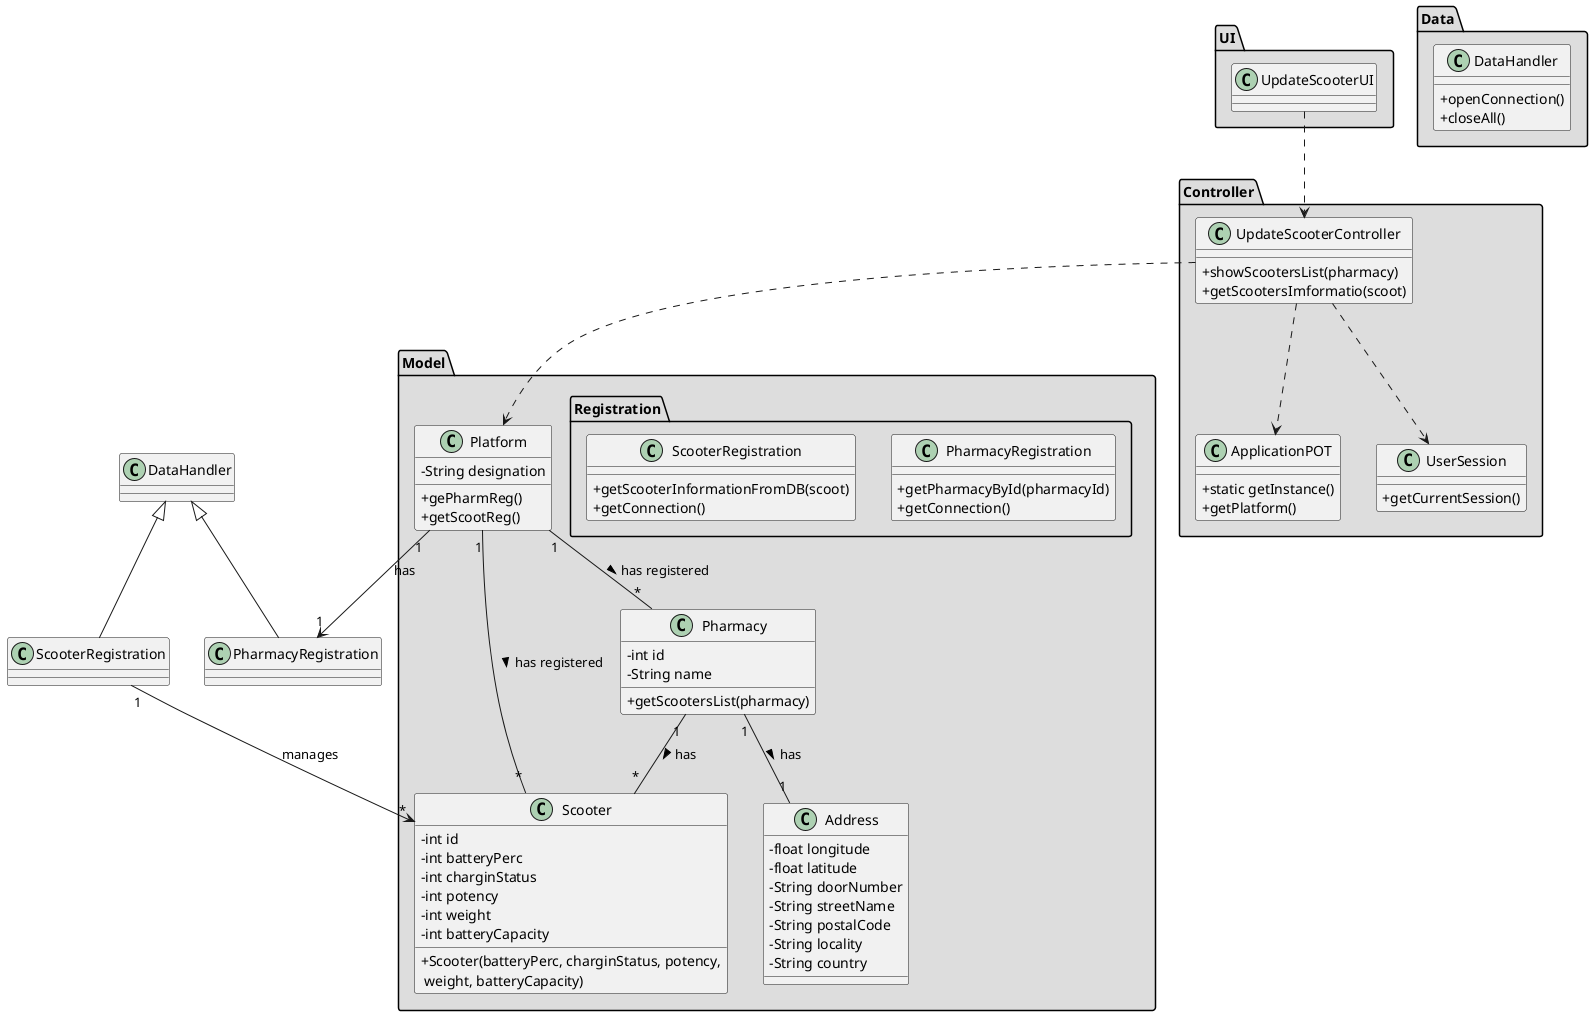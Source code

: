 @startuml
skinparam classAttributeIconSize 0

package "UI" #DDDDDD {
class UpdateScooterUI{

}
}


package "Controller" #DDDDDD {
class UpdateScooterController{
    +showScootersList(pharmacy)
    +getScootersImformatio(scoot)
}

class ApplicationPOT
{
  +static getInstance()
  +getPlatform()
}

class UserSession
{
  +getCurrentSession()
}
}


package "Model" #DDDDDD {
class Platform {
  -String designation
  +gePharmReg()
  +getScootReg()
}
package "Registration" #DDDDDD {
 class PharmacyRegistration{
     +getPharmacyById(pharmacyId)
     +getConnection()
 }

 class ScooterRegistration{
     +getScooterInformationFromDB(scoot)
     +getConnection()
  }
 }
}

package "Model" #DDDDDD {
class Scooter{
  -int id
  -int batteryPerc
  -int charginStatus
  -int potency
  -int weight
  -int batteryCapacity
  +Scooter(batteryPerc, charginStatus, potency,\n weight, batteryCapacity)
}

class Address{
  -float longitude
  -float latitude
  -String doorNumber
  -String streetName
  -String postalCode
  -String locality
  -String country
}

class Pharmacy {
  -int id
  -String name
  +getScootersList(pharmacy)
}

}


package "Data" #DDDDDD {
class DataHandler{
    +openConnection()
    +closeAll()
}
}

class PharmacyRegistration extends DataHandler
class ScooterRegistration extends DataHandler

UpdateScooterUI ..> UpdateScooterController
UpdateScooterController ..> Platform
UpdateScooterController ..> ApplicationPOT
UpdateScooterController ..> UserSession
Platform "1" --> "1" PharmacyRegistration : has
ScooterRegistration "1" --> "*" Scooter : manages

Platform "1" -- "*" Pharmacy : has registered >
Platform "1" -- "*" Scooter : has registered >

Pharmacy "1" -- "*" Scooter : has >
Pharmacy "1" -- "1" Address : has >

@enduml